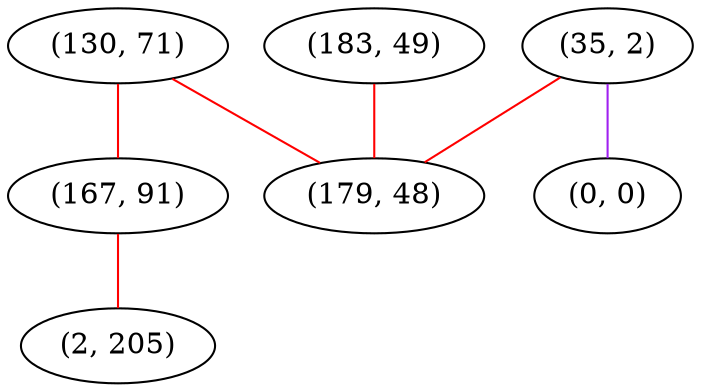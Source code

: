 graph "" {
"(130, 71)";
"(35, 2)";
"(0, 0)";
"(183, 49)";
"(179, 48)";
"(167, 91)";
"(2, 205)";
"(130, 71)" -- "(179, 48)"  [color=red, key=0, weight=1];
"(130, 71)" -- "(167, 91)"  [color=red, key=0, weight=1];
"(35, 2)" -- "(179, 48)"  [color=red, key=0, weight=1];
"(35, 2)" -- "(0, 0)"  [color=purple, key=0, weight=4];
"(183, 49)" -- "(179, 48)"  [color=red, key=0, weight=1];
"(167, 91)" -- "(2, 205)"  [color=red, key=0, weight=1];
}
